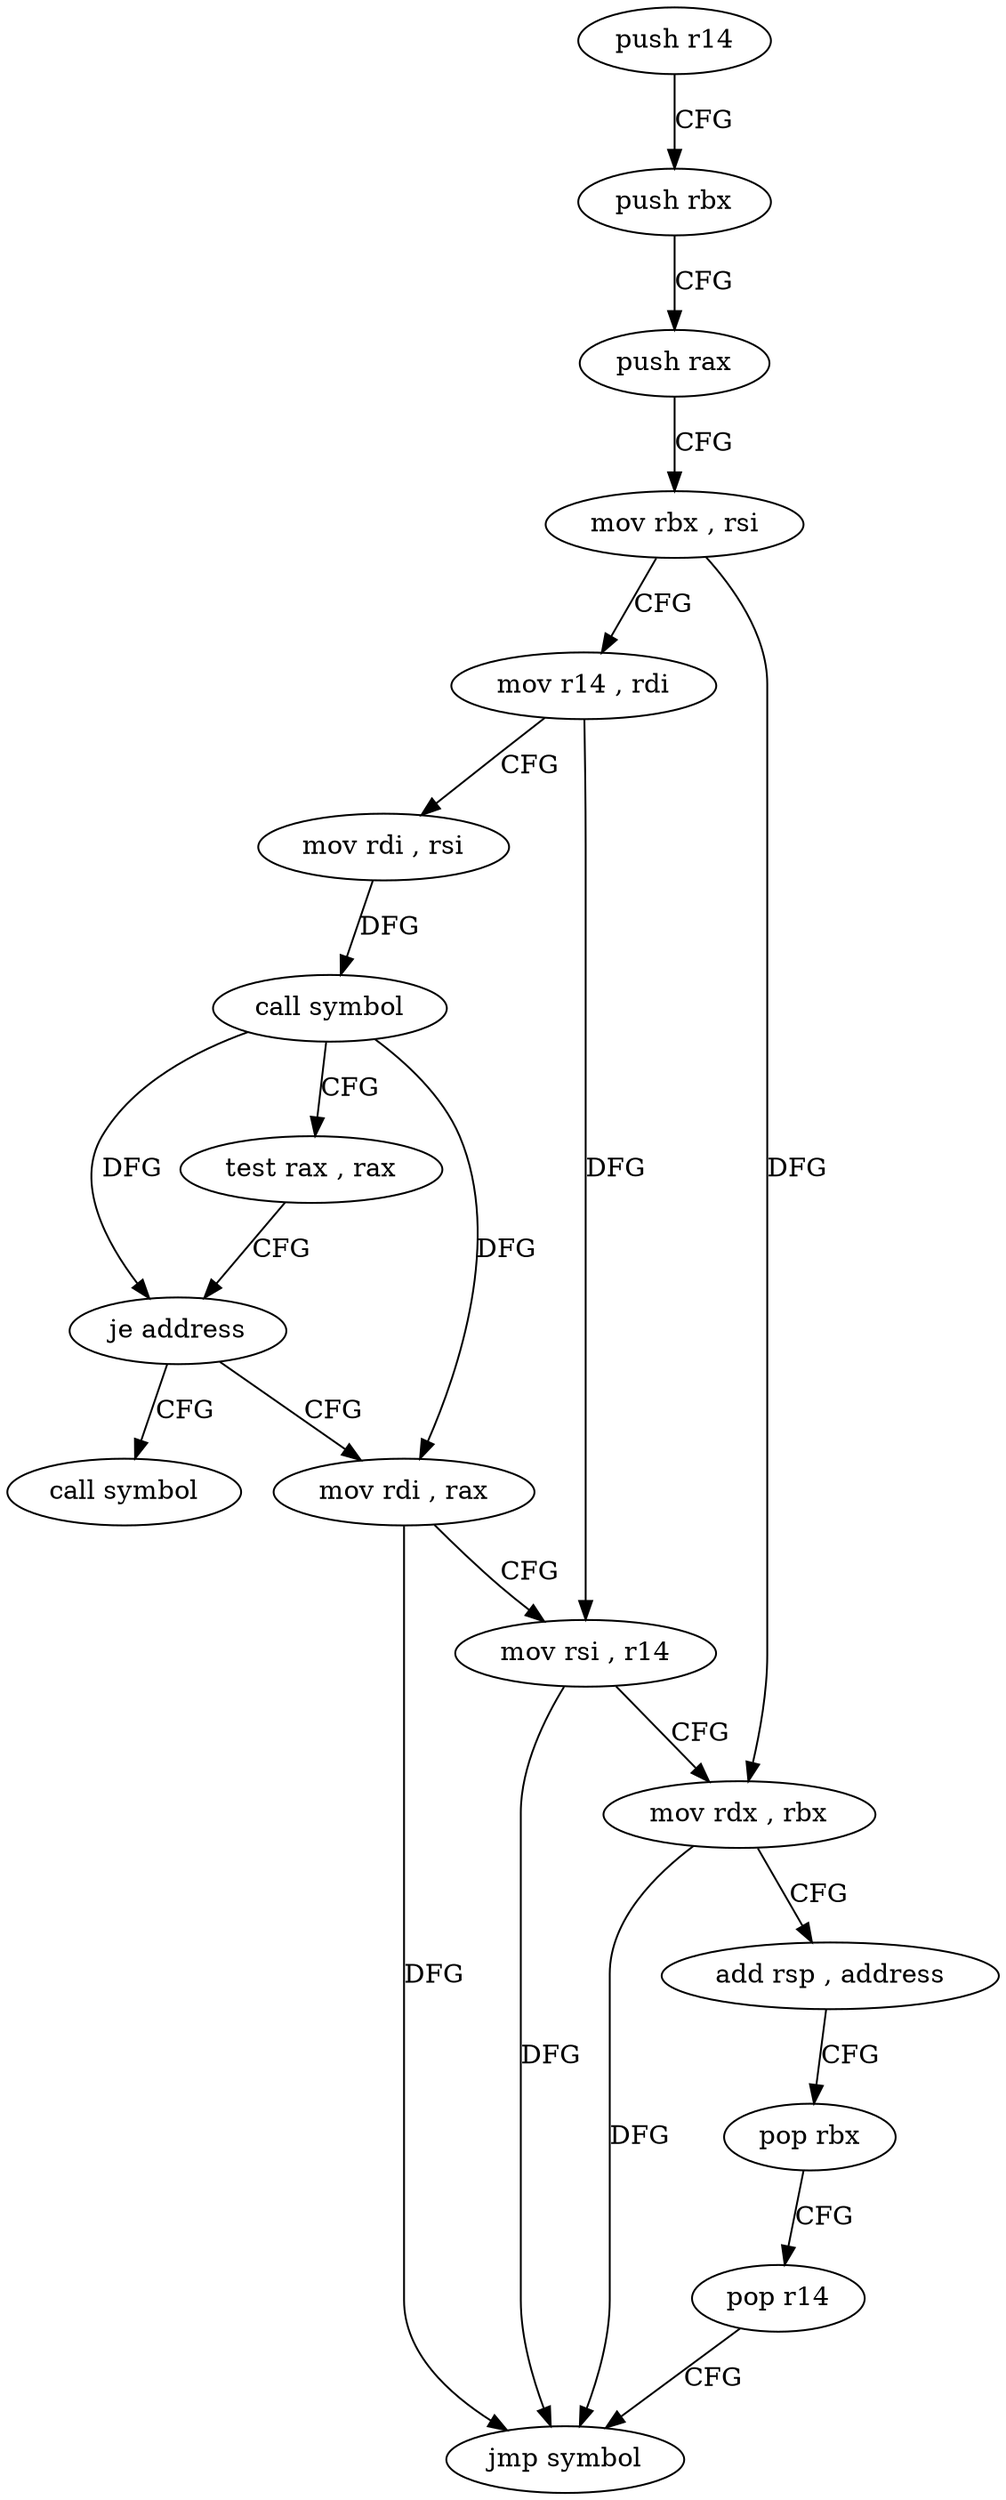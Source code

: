 digraph "func" {
"4391472" [label = "push r14" ]
"4391474" [label = "push rbx" ]
"4391475" [label = "push rax" ]
"4391476" [label = "mov rbx , rsi" ]
"4391479" [label = "mov r14 , rdi" ]
"4391482" [label = "mov rdi , rsi" ]
"4391485" [label = "call symbol" ]
"4391490" [label = "test rax , rax" ]
"4391493" [label = "je address" ]
"4391516" [label = "call symbol" ]
"4391495" [label = "mov rdi , rax" ]
"4391498" [label = "mov rsi , r14" ]
"4391501" [label = "mov rdx , rbx" ]
"4391504" [label = "add rsp , address" ]
"4391508" [label = "pop rbx" ]
"4391509" [label = "pop r14" ]
"4391511" [label = "jmp symbol" ]
"4391472" -> "4391474" [ label = "CFG" ]
"4391474" -> "4391475" [ label = "CFG" ]
"4391475" -> "4391476" [ label = "CFG" ]
"4391476" -> "4391479" [ label = "CFG" ]
"4391476" -> "4391501" [ label = "DFG" ]
"4391479" -> "4391482" [ label = "CFG" ]
"4391479" -> "4391498" [ label = "DFG" ]
"4391482" -> "4391485" [ label = "DFG" ]
"4391485" -> "4391490" [ label = "CFG" ]
"4391485" -> "4391493" [ label = "DFG" ]
"4391485" -> "4391495" [ label = "DFG" ]
"4391490" -> "4391493" [ label = "CFG" ]
"4391493" -> "4391516" [ label = "CFG" ]
"4391493" -> "4391495" [ label = "CFG" ]
"4391495" -> "4391498" [ label = "CFG" ]
"4391495" -> "4391511" [ label = "DFG" ]
"4391498" -> "4391501" [ label = "CFG" ]
"4391498" -> "4391511" [ label = "DFG" ]
"4391501" -> "4391504" [ label = "CFG" ]
"4391501" -> "4391511" [ label = "DFG" ]
"4391504" -> "4391508" [ label = "CFG" ]
"4391508" -> "4391509" [ label = "CFG" ]
"4391509" -> "4391511" [ label = "CFG" ]
}
